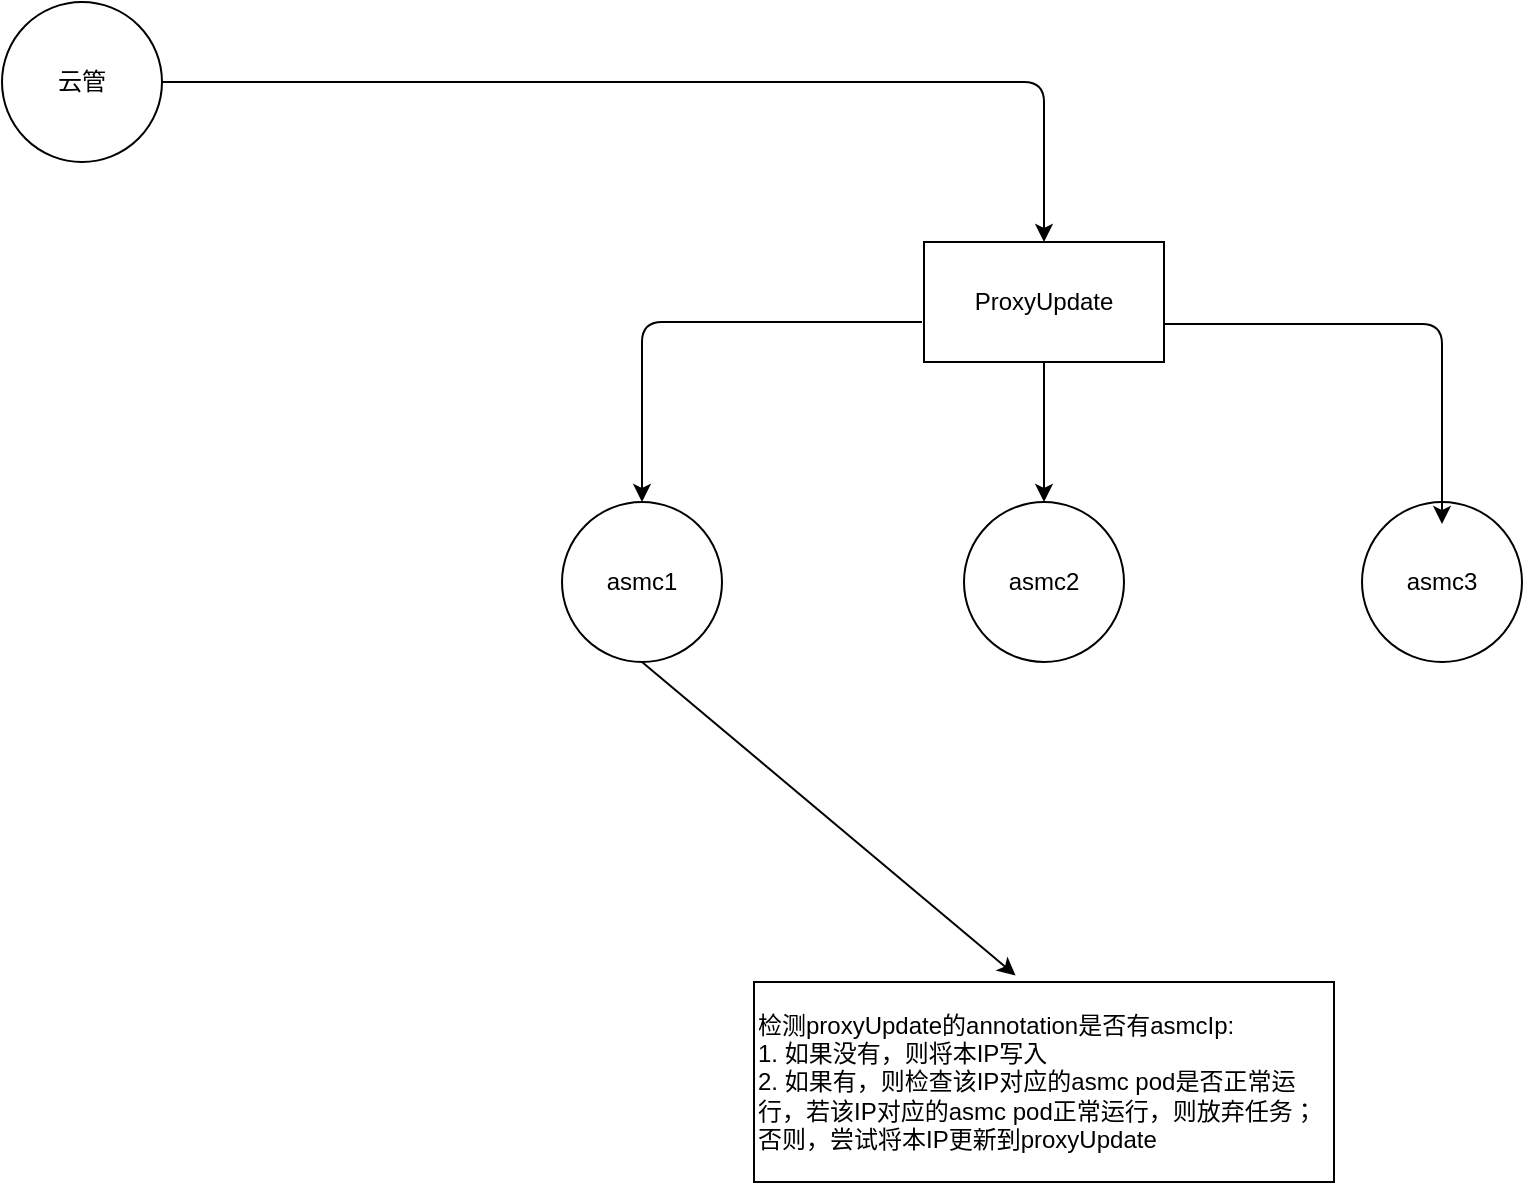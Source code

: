 <mxfile version="13.7.3" type="github">
  <diagram name="Page-1" id="e7e014a7-5840-1c2e-5031-d8a46d1fe8dd">
    <mxGraphModel dx="943" dy="534" grid="1" gridSize="10" guides="1" tooltips="1" connect="1" arrows="1" fold="1" page="1" pageScale="1" pageWidth="1169" pageHeight="826" background="none" math="0" shadow="0">
      <root>
        <mxCell id="0" />
        <mxCell id="1" parent="0" />
        <mxCell id="FB7n5PxvgqieLS6MJgnv-41" value="云管" style="ellipse;whiteSpace=wrap;html=1;aspect=fixed;" vertex="1" parent="1">
          <mxGeometry x="80" y="40" width="80" height="80" as="geometry" />
        </mxCell>
        <mxCell id="FB7n5PxvgqieLS6MJgnv-42" value="" style="endArrow=classic;html=1;" edge="1" parent="1" source="FB7n5PxvgqieLS6MJgnv-41" target="FB7n5PxvgqieLS6MJgnv-43">
          <mxGeometry width="50" height="50" relative="1" as="geometry">
            <mxPoint x="560" y="420" as="sourcePoint" />
            <mxPoint x="601" y="190" as="targetPoint" />
            <Array as="points">
              <mxPoint x="601" y="80" />
            </Array>
          </mxGeometry>
        </mxCell>
        <mxCell id="FB7n5PxvgqieLS6MJgnv-43" value="ProxyUpdate" style="rounded=0;whiteSpace=wrap;html=1;" vertex="1" parent="1">
          <mxGeometry x="541" y="160" width="120" height="60" as="geometry" />
        </mxCell>
        <mxCell id="FB7n5PxvgqieLS6MJgnv-44" value="asmc1" style="ellipse;whiteSpace=wrap;html=1;aspect=fixed;" vertex="1" parent="1">
          <mxGeometry x="360" y="290" width="80" height="80" as="geometry" />
        </mxCell>
        <mxCell id="FB7n5PxvgqieLS6MJgnv-45" value="asmc2" style="ellipse;whiteSpace=wrap;html=1;aspect=fixed;" vertex="1" parent="1">
          <mxGeometry x="561" y="290" width="80" height="80" as="geometry" />
        </mxCell>
        <mxCell id="FB7n5PxvgqieLS6MJgnv-46" value="asmc3" style="ellipse;whiteSpace=wrap;html=1;aspect=fixed;" vertex="1" parent="1">
          <mxGeometry x="760" y="290" width="80" height="80" as="geometry" />
        </mxCell>
        <mxCell id="FB7n5PxvgqieLS6MJgnv-48" value="检测proxyUpdate的annotation是否有asmcIp:&lt;br&gt;1. 如果没有，则将本IP写入&lt;br&gt;2. 如果有，则检查该IP对应的asmc pod是否正常运行，若该IP对应的asmc pod正常运行，则放弃任务；否则，尝试将本IP更新到proxyUpdate" style="rounded=0;whiteSpace=wrap;html=1;align=left;" vertex="1" parent="1">
          <mxGeometry x="456" y="530" width="290" height="100" as="geometry" />
        </mxCell>
        <mxCell id="FB7n5PxvgqieLS6MJgnv-49" value="" style="endArrow=classic;html=1;entryX=0.5;entryY=0;entryDx=0;entryDy=0;" edge="1" parent="1" target="FB7n5PxvgqieLS6MJgnv-44">
          <mxGeometry width="50" height="50" relative="1" as="geometry">
            <mxPoint x="540" y="200" as="sourcePoint" />
            <mxPoint x="611" y="170" as="targetPoint" />
            <Array as="points">
              <mxPoint x="400" y="200" />
            </Array>
          </mxGeometry>
        </mxCell>
        <mxCell id="FB7n5PxvgqieLS6MJgnv-50" value="" style="endArrow=classic;html=1;entryX=0.5;entryY=0;entryDx=0;entryDy=0;exitX=0.5;exitY=1;exitDx=0;exitDy=0;" edge="1" parent="1" source="FB7n5PxvgqieLS6MJgnv-43" target="FB7n5PxvgqieLS6MJgnv-45">
          <mxGeometry width="50" height="50" relative="1" as="geometry">
            <mxPoint x="550" y="210" as="sourcePoint" />
            <mxPoint x="410" y="300" as="targetPoint" />
            <Array as="points" />
          </mxGeometry>
        </mxCell>
        <mxCell id="FB7n5PxvgqieLS6MJgnv-51" value="" style="endArrow=classic;html=1;entryX=0.5;entryY=0;entryDx=0;entryDy=0;exitX=1;exitY=0.5;exitDx=0;exitDy=0;" edge="1" parent="1">
          <mxGeometry width="50" height="50" relative="1" as="geometry">
            <mxPoint x="661" y="201" as="sourcePoint" />
            <mxPoint x="800" y="301" as="targetPoint" />
            <Array as="points">
              <mxPoint x="800" y="201" />
            </Array>
          </mxGeometry>
        </mxCell>
        <mxCell id="FB7n5PxvgqieLS6MJgnv-52" value="" style="endArrow=classic;html=1;entryX=0.451;entryY=-0.033;entryDx=0;entryDy=0;exitX=0.5;exitY=1;exitDx=0;exitDy=0;entryPerimeter=0;" edge="1" parent="1" source="FB7n5PxvgqieLS6MJgnv-44" target="FB7n5PxvgqieLS6MJgnv-48">
          <mxGeometry width="50" height="50" relative="1" as="geometry">
            <mxPoint x="611.0" y="230" as="sourcePoint" />
            <mxPoint x="611.0" y="300" as="targetPoint" />
            <Array as="points" />
          </mxGeometry>
        </mxCell>
      </root>
    </mxGraphModel>
  </diagram>
</mxfile>
